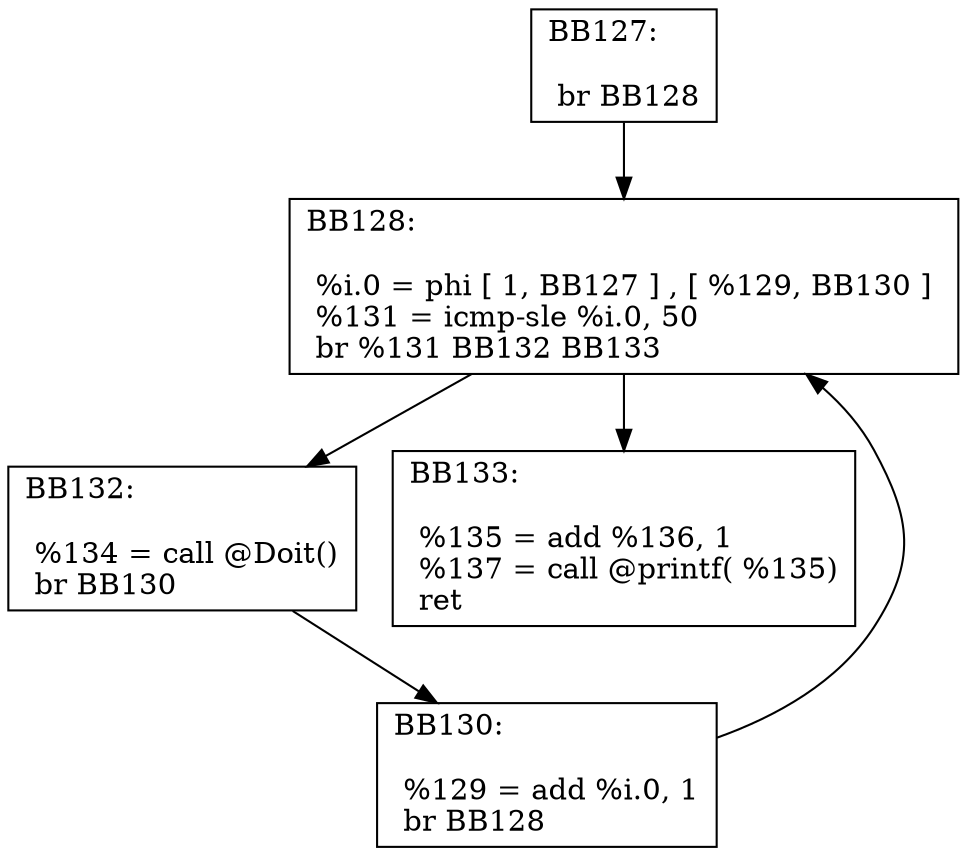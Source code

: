 digraph "CFG for 'Queens' function" {
BB127 [shape=record,
    label="{BB127:\l\l
             br BB128\l
             }"];
BB127 -> BB128
BB128 [shape=record,
    label="{BB128:\l\l
             %i.0 = phi [ 1, BB127 ] , [ %129, BB130 ] \l
             %131 = icmp-sle %i.0, 50\l
             br %131 BB132 BB133\l
             }"];
BB128 -> BB132
BB128 -> BB133
BB132 [shape=record,
    label="{BB132:\l\l
             %134 = call @Doit()\l
             br BB130\l
             }"];
BB132 -> BB130
BB130 [shape=record,
    label="{BB130:\l\l
             %129 = add %i.0, 1\l
             br BB128\l
             }"];
BB130 -> BB128
BB133 [shape=record,
    label="{BB133:\l\l
             %135 = add %136, 1\l
             %137 = call @printf( %135)\l
             ret\l
             }"];
}